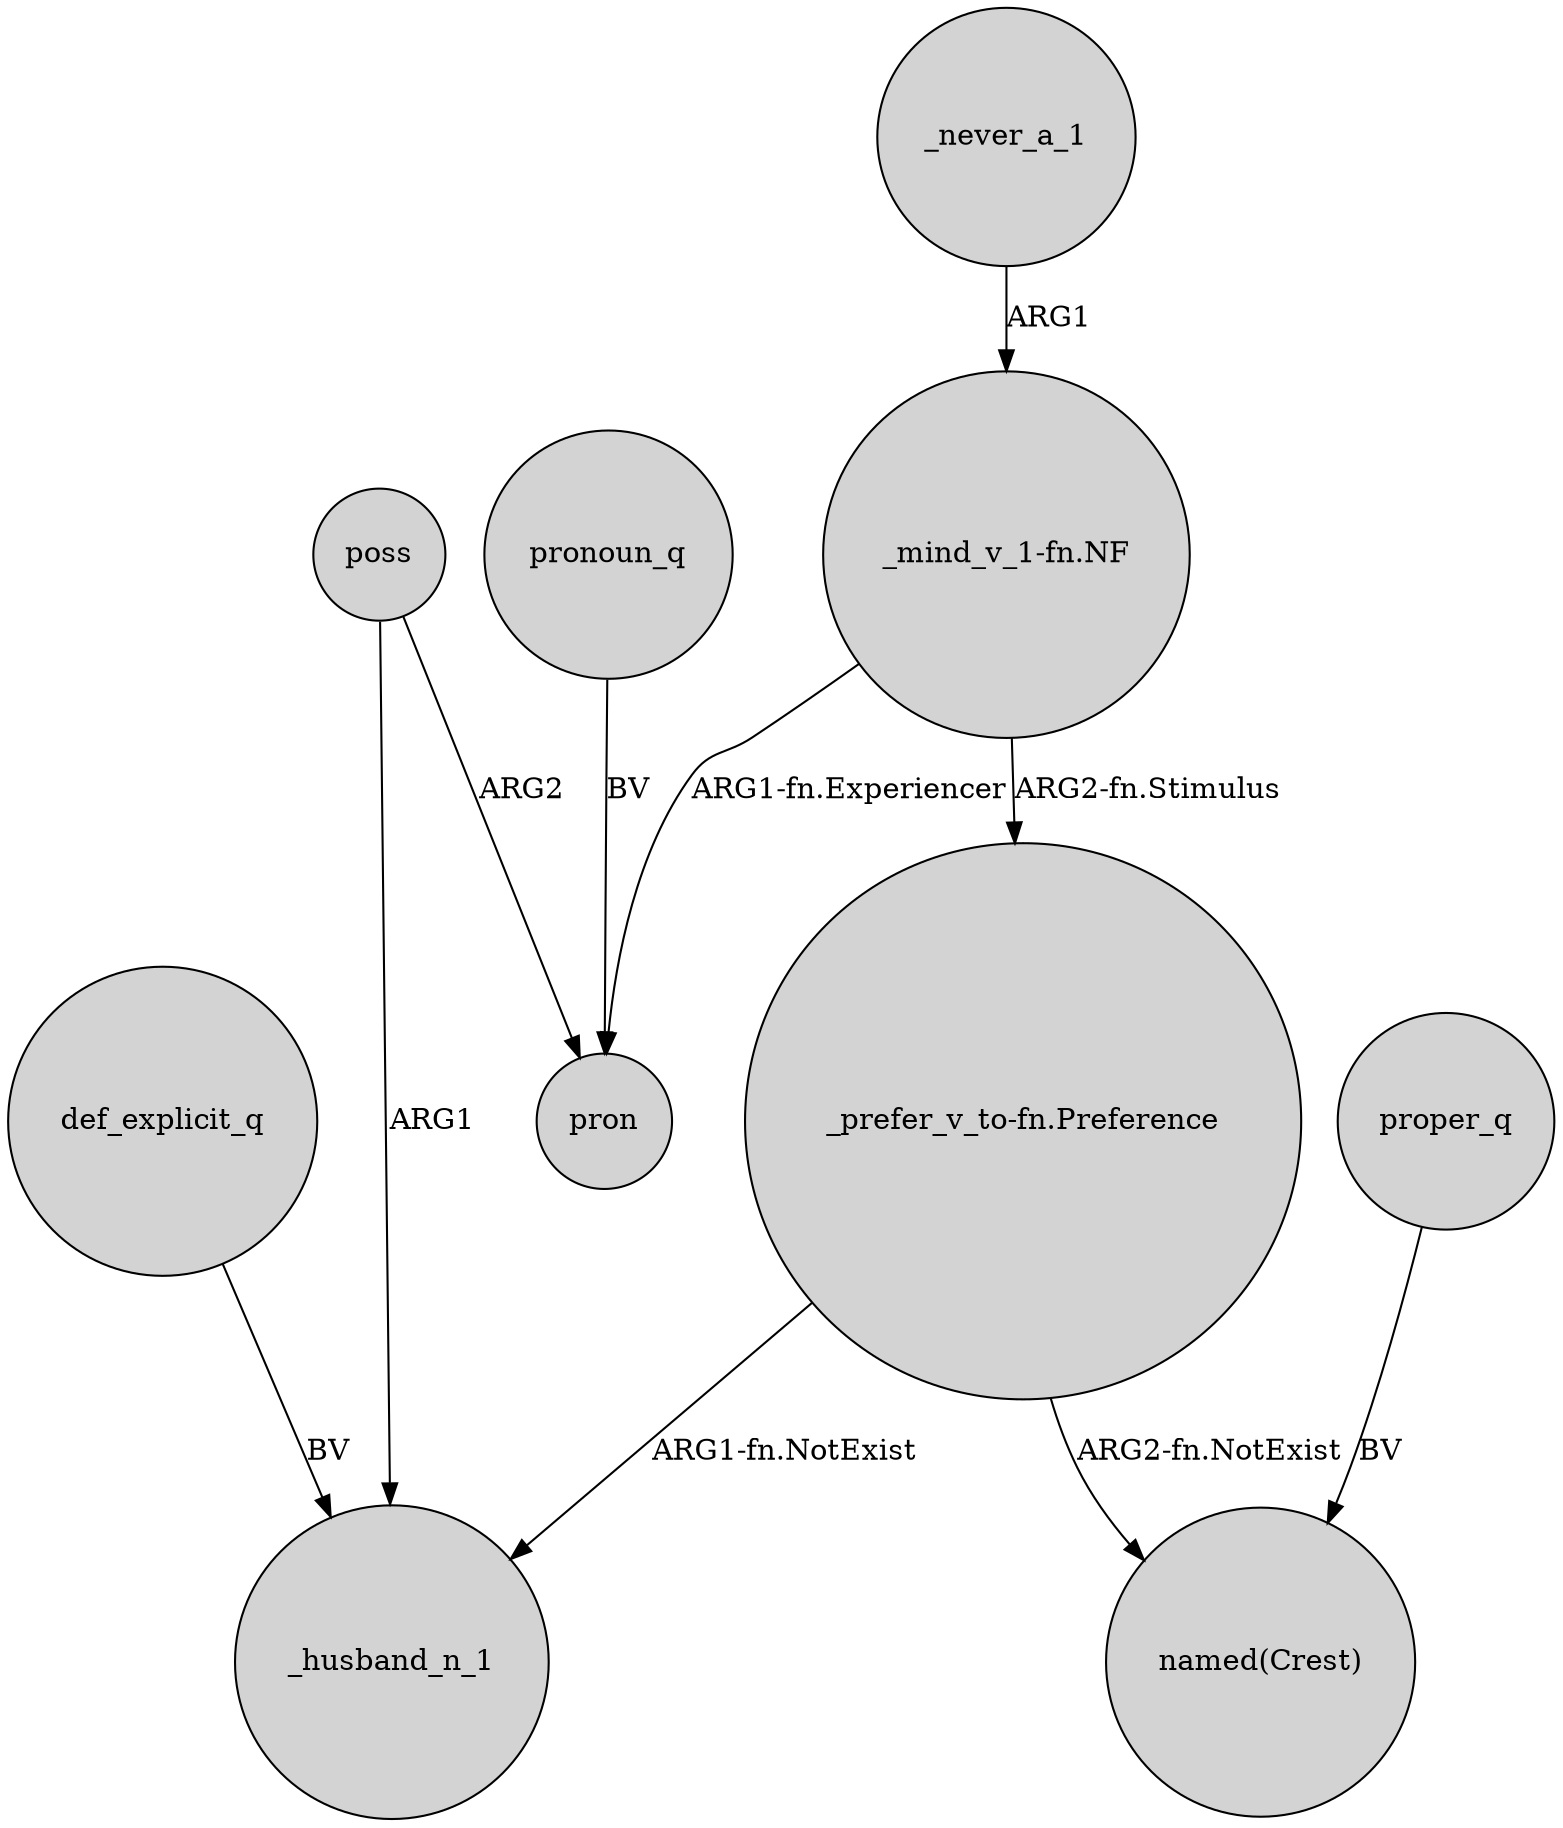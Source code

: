 digraph {
	node [shape=circle style=filled]
	"_mind_v_1-fn.NF" -> "_prefer_v_to-fn.Preference" [label="ARG2-fn.Stimulus"]
	def_explicit_q -> _husband_n_1 [label=BV]
	"_mind_v_1-fn.NF" -> pron [label="ARG1-fn.Experiencer"]
	"_prefer_v_to-fn.Preference" -> _husband_n_1 [label="ARG1-fn.NotExist"]
	poss -> pron [label=ARG2]
	"_prefer_v_to-fn.Preference" -> "named(Crest)" [label="ARG2-fn.NotExist"]
	poss -> _husband_n_1 [label=ARG1]
	proper_q -> "named(Crest)" [label=BV]
	_never_a_1 -> "_mind_v_1-fn.NF" [label=ARG1]
	pronoun_q -> pron [label=BV]
}
